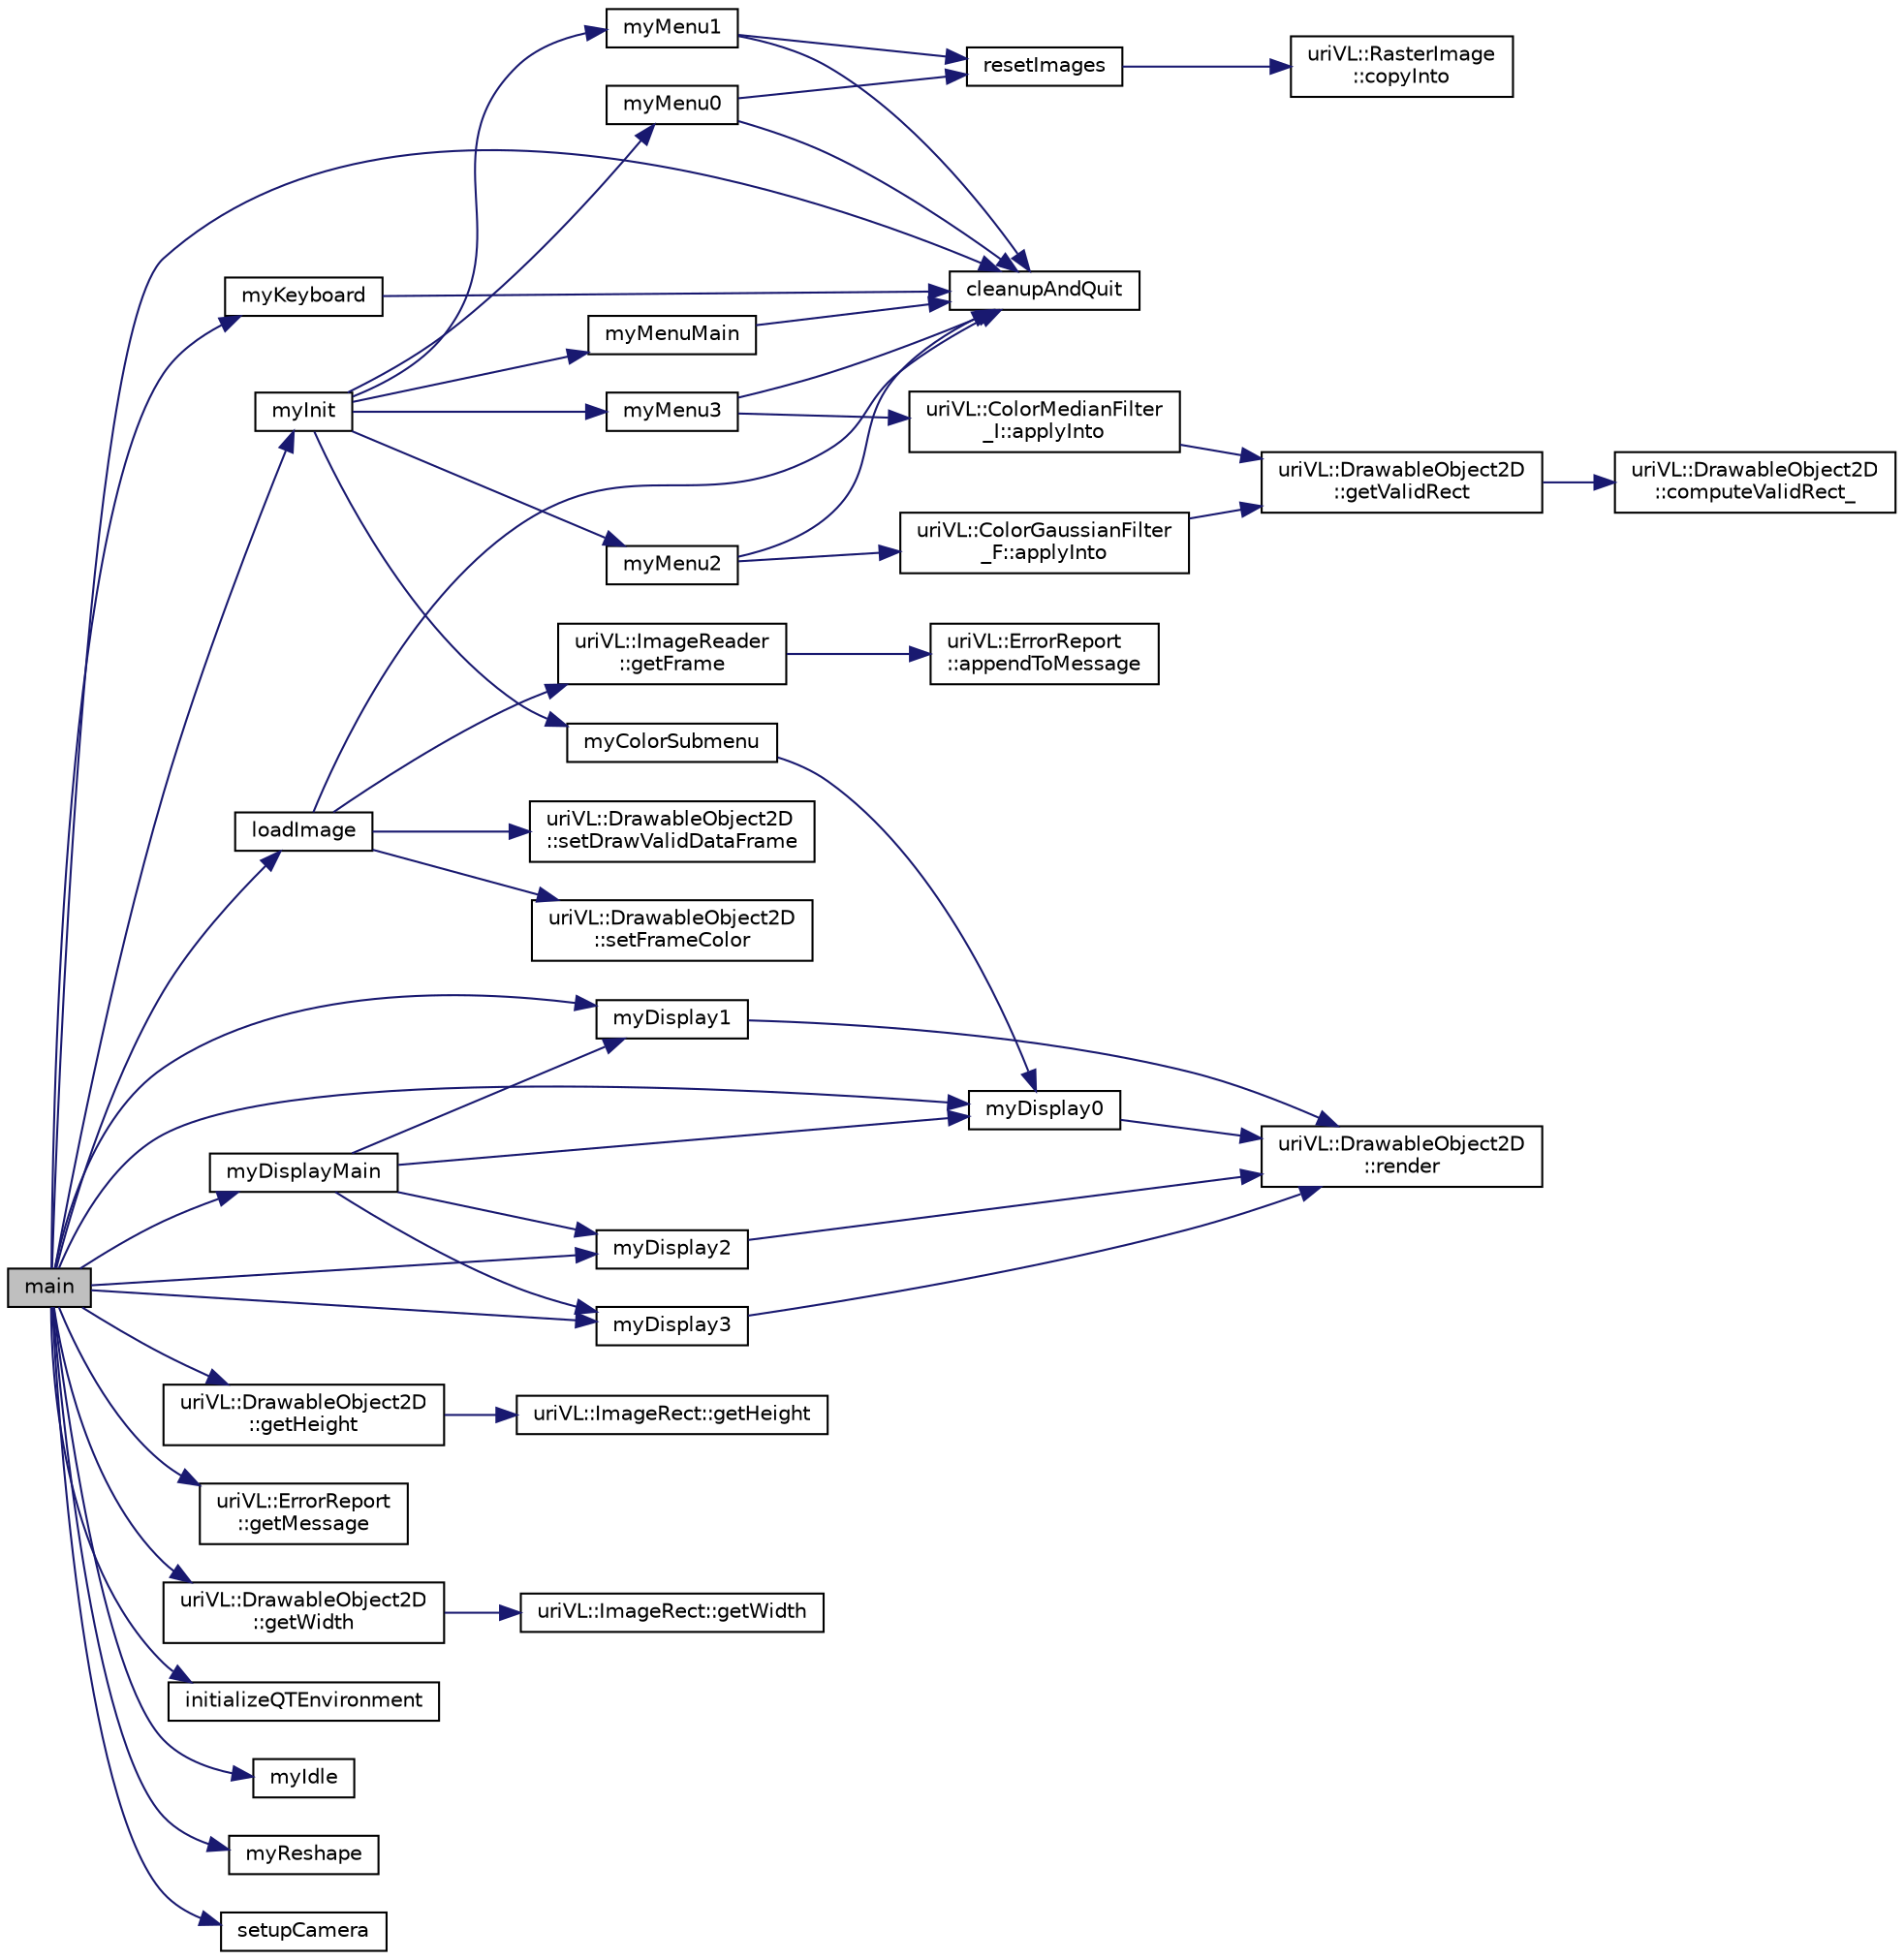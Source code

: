 digraph "main"
{
  edge [fontname="Helvetica",fontsize="10",labelfontname="Helvetica",labelfontsize="10"];
  node [fontname="Helvetica",fontsize="10",shape=record];
  rankdir="LR";
  Node1 [label="main",height=0.2,width=0.4,color="black", fillcolor="grey75", style="filled", fontcolor="black"];
  Node1 -> Node2 [color="midnightblue",fontsize="10",style="solid",fontname="Helvetica"];
  Node2 [label="cleanupAndQuit",height=0.2,width=0.4,color="black", fillcolor="white", style="filled",URL="$ColorGaussianAndMedian_8cpp.html#ab5774c0c168c63ad4c75e9bf6f09e72b"];
  Node1 -> Node3 [color="midnightblue",fontsize="10",style="solid",fontname="Helvetica"];
  Node3 [label="uriVL::DrawableObject2D\l::getHeight",height=0.2,width=0.4,color="black", fillcolor="white", style="filled",URL="$classuriVL_1_1DrawableObject2D.html#a0fa48af9667c5a4b53bd2a9bf0eea240",tooltip="Returns the number of rows for the image. "];
  Node3 -> Node4 [color="midnightblue",fontsize="10",style="solid",fontname="Helvetica"];
  Node4 [label="uriVL::ImageRect::getHeight",height=0.2,width=0.4,color="black", fillcolor="white", style="filled",URL="$classuriVL_1_1ImageRect.html#aa757d85ab5d5230bc0ca53f5960e14f3",tooltip="Returns the height of the rectangle. "];
  Node1 -> Node5 [color="midnightblue",fontsize="10",style="solid",fontname="Helvetica"];
  Node5 [label="uriVL::ErrorReport\l::getMessage",height=0.2,width=0.4,color="black", fillcolor="white", style="filled",URL="$classuriVL_1_1ErrorReport.html#ab0e9a629dc8d1342f8c6078e5d5b2a1d",tooltip="When you call this, you&#39;re responsible for delete[]&#39;ing the returned pointer. "];
  Node1 -> Node6 [color="midnightblue",fontsize="10",style="solid",fontname="Helvetica"];
  Node6 [label="uriVL::DrawableObject2D\l::getWidth",height=0.2,width=0.4,color="black", fillcolor="white", style="filled",URL="$classuriVL_1_1DrawableObject2D.html#a01127dbd10a99cdbb7596e48539068c9",tooltip="Returns the number of columns for the image. "];
  Node6 -> Node7 [color="midnightblue",fontsize="10",style="solid",fontname="Helvetica"];
  Node7 [label="uriVL::ImageRect::getWidth",height=0.2,width=0.4,color="black", fillcolor="white", style="filled",URL="$classuriVL_1_1ImageRect.html#a1081dc6f638b33ebf30d0a43d51289ef",tooltip="Returns the width of the rectangle. "];
  Node1 -> Node8 [color="midnightblue",fontsize="10",style="solid",fontname="Helvetica"];
  Node8 [label="initializeQTEnvironment",height=0.2,width=0.4,color="black", fillcolor="white", style="filled",URL="$ColorGaussianAndMedian_8cpp.html#a0672b041b5eec1b80073dbb043e6b625"];
  Node1 -> Node9 [color="midnightblue",fontsize="10",style="solid",fontname="Helvetica"];
  Node9 [label="loadImage",height=0.2,width=0.4,color="black", fillcolor="white", style="filled",URL="$ColorGaussianAndMedian_8cpp.html#a47ccdad35ebd7a712af8ea20222e7a01"];
  Node9 -> Node2 [color="midnightblue",fontsize="10",style="solid",fontname="Helvetica"];
  Node9 -> Node10 [color="midnightblue",fontsize="10",style="solid",fontname="Helvetica"];
  Node10 [label="uriVL::ImageReader\l::getFrame",height=0.2,width=0.4,color="black", fillcolor="white", style="filled",URL="$classuriVL_1_1ImageReader.html#a1b063b6fc4451a0c59547f387085c0e1",tooltip="Get an image frame from the preselected source. "];
  Node10 -> Node11 [color="midnightblue",fontsize="10",style="solid",fontname="Helvetica"];
  Node11 [label="uriVL::ErrorReport\l::appendToMessage",height=0.2,width=0.4,color="black", fillcolor="white", style="filled",URL="$classuriVL_1_1ErrorReport.html#a65100d12091947d1df26c38f48058569",tooltip="Appends a string to the error message. "];
  Node9 -> Node12 [color="midnightblue",fontsize="10",style="solid",fontname="Helvetica"];
  Node12 [label="uriVL::DrawableObject2D\l::setDrawValidDataFrame",height=0.2,width=0.4,color="black", fillcolor="white", style="filled",URL="$classuriVL_1_1DrawableObject2D.html#a564ef9a17772a6858628b26af0accf6d",tooltip="Indicates whether this image&#39;s valid data rectangle should be indicated by a color frame..."];
  Node9 -> Node13 [color="midnightblue",fontsize="10",style="solid",fontname="Helvetica"];
  Node13 [label="uriVL::DrawableObject2D\l::setFrameColor",height=0.2,width=0.4,color="black", fillcolor="white", style="filled",URL="$classuriVL_1_1DrawableObject2D.html#abb392c87ddbf456aa7302593d1b6c71b",tooltip="Specifies the a color for the frame of this object. "];
  Node1 -> Node14 [color="midnightblue",fontsize="10",style="solid",fontname="Helvetica"];
  Node14 [label="myDisplay0",height=0.2,width=0.4,color="black", fillcolor="white", style="filled",URL="$ColorGaussianAndMedian_8cpp.html#a203e370232115e0fd93fae4a255d9d7d"];
  Node14 -> Node15 [color="midnightblue",fontsize="10",style="solid",fontname="Helvetica"];
  Node15 [label="uriVL::DrawableObject2D\l::render",height=0.2,width=0.4,color="black", fillcolor="white", style="filled",URL="$classuriVL_1_1DrawableObject2D.html#ac8e503cfade891e7ac2a25467cb7d24a",tooltip="Renders the object at the default depth and (0, 0) location. "];
  Node1 -> Node16 [color="midnightblue",fontsize="10",style="solid",fontname="Helvetica"];
  Node16 [label="myDisplay1",height=0.2,width=0.4,color="black", fillcolor="white", style="filled",URL="$ColorGaussianAndMedian_8cpp.html#a7af0867a250b60f1375c843341bc40b6"];
  Node16 -> Node15 [color="midnightblue",fontsize="10",style="solid",fontname="Helvetica"];
  Node1 -> Node17 [color="midnightblue",fontsize="10",style="solid",fontname="Helvetica"];
  Node17 [label="myDisplay2",height=0.2,width=0.4,color="black", fillcolor="white", style="filled",URL="$ColorGaussianAndMedian_8cpp.html#a77634c375a18c94063bc5f225fdd2c6b"];
  Node17 -> Node15 [color="midnightblue",fontsize="10",style="solid",fontname="Helvetica"];
  Node1 -> Node18 [color="midnightblue",fontsize="10",style="solid",fontname="Helvetica"];
  Node18 [label="myDisplay3",height=0.2,width=0.4,color="black", fillcolor="white", style="filled",URL="$ColorGaussianAndMedian_8cpp.html#aefcbd7b72ee22e422927277f895f0d06"];
  Node18 -> Node15 [color="midnightblue",fontsize="10",style="solid",fontname="Helvetica"];
  Node1 -> Node19 [color="midnightblue",fontsize="10",style="solid",fontname="Helvetica"];
  Node19 [label="myDisplayMain",height=0.2,width=0.4,color="black", fillcolor="white", style="filled",URL="$ColorGaussianAndMedian_8cpp.html#af86ee6d7809b6842c4e285d141d718a7"];
  Node19 -> Node14 [color="midnightblue",fontsize="10",style="solid",fontname="Helvetica"];
  Node19 -> Node16 [color="midnightblue",fontsize="10",style="solid",fontname="Helvetica"];
  Node19 -> Node17 [color="midnightblue",fontsize="10",style="solid",fontname="Helvetica"];
  Node19 -> Node18 [color="midnightblue",fontsize="10",style="solid",fontname="Helvetica"];
  Node1 -> Node20 [color="midnightblue",fontsize="10",style="solid",fontname="Helvetica"];
  Node20 [label="myIdle",height=0.2,width=0.4,color="black", fillcolor="white", style="filled",URL="$ColorGaussianAndMedian_8cpp.html#a8b6b5874f18eb288af28f2ea8dc37afd"];
  Node1 -> Node21 [color="midnightblue",fontsize="10",style="solid",fontname="Helvetica"];
  Node21 [label="myInit",height=0.2,width=0.4,color="black", fillcolor="white", style="filled",URL="$ColorGaussianAndMedian_8cpp.html#a631696ca6a7d57f00a5331b0aeafcee2"];
  Node21 -> Node22 [color="midnightblue",fontsize="10",style="solid",fontname="Helvetica"];
  Node22 [label="myColorSubmenu",height=0.2,width=0.4,color="black", fillcolor="white", style="filled",URL="$ColorGaussianAndMedian_8cpp.html#a33f0722893747f30dfcdb48716af6b62"];
  Node22 -> Node14 [color="midnightblue",fontsize="10",style="solid",fontname="Helvetica"];
  Node21 -> Node23 [color="midnightblue",fontsize="10",style="solid",fontname="Helvetica"];
  Node23 [label="myMenuMain",height=0.2,width=0.4,color="black", fillcolor="white", style="filled",URL="$ColorGaussianAndMedian_8cpp.html#ad44c5d08dc2726f625bb6346f05c118d"];
  Node23 -> Node2 [color="midnightblue",fontsize="10",style="solid",fontname="Helvetica"];
  Node21 -> Node24 [color="midnightblue",fontsize="10",style="solid",fontname="Helvetica"];
  Node24 [label="myMenu0",height=0.2,width=0.4,color="black", fillcolor="white", style="filled",URL="$ColorGaussianAndMedian_8cpp.html#aa3bd712996df6a5272a6392b8d54d6b2"];
  Node24 -> Node2 [color="midnightblue",fontsize="10",style="solid",fontname="Helvetica"];
  Node24 -> Node25 [color="midnightblue",fontsize="10",style="solid",fontname="Helvetica"];
  Node25 [label="resetImages",height=0.2,width=0.4,color="black", fillcolor="white", style="filled",URL="$ColorGaussianAndMedian_8cpp.html#a8be67ad7f088e177f4c0c80aa3bc0558"];
  Node25 -> Node26 [color="midnightblue",fontsize="10",style="solid",fontname="Helvetica"];
  Node26 [label="uriVL::RasterImage\l::copyInto",height=0.2,width=0.4,color="black", fillcolor="white", style="filled",URL="$classuriVL_1_1RasterImage.html#a945167dba31cc4a0ae359ab273dcdfea",tooltip="Copies this image into the one received as parameter. "];
  Node21 -> Node27 [color="midnightblue",fontsize="10",style="solid",fontname="Helvetica"];
  Node27 [label="myMenu1",height=0.2,width=0.4,color="black", fillcolor="white", style="filled",URL="$ColorGaussianAndMedian_8cpp.html#ac20ee506cb0074ea48fdb732bdfdc012"];
  Node27 -> Node2 [color="midnightblue",fontsize="10",style="solid",fontname="Helvetica"];
  Node27 -> Node25 [color="midnightblue",fontsize="10",style="solid",fontname="Helvetica"];
  Node21 -> Node28 [color="midnightblue",fontsize="10",style="solid",fontname="Helvetica"];
  Node28 [label="myMenu2",height=0.2,width=0.4,color="black", fillcolor="white", style="filled",URL="$ColorGaussianAndMedian_8cpp.html#aeeeb6984a32bf35a3f4c8c66dbd53572"];
  Node28 -> Node2 [color="midnightblue",fontsize="10",style="solid",fontname="Helvetica"];
  Node28 -> Node29 [color="midnightblue",fontsize="10",style="solid",fontname="Helvetica"];
  Node29 [label="uriVL::ColorGaussianFilter\l_F::applyInto",height=0.2,width=0.4,color="black", fillcolor="white", style="filled",URL="$classuriVL_1_1ColorGaussianFilter__F.html#ac90ccf3d0afd0b9d0d7b6134b6c59a36",tooltip="Applies this operator to a RasterImage and writes the result into a second RasterImage received as pa..."];
  Node29 -> Node30 [color="midnightblue",fontsize="10",style="solid",fontname="Helvetica"];
  Node30 [label="uriVL::DrawableObject2D\l::getValidRect",height=0.2,width=0.4,color="black", fillcolor="white", style="filled",URL="$classuriVL_1_1DrawableObject2D.html#ad654c2c5da02b3b20298c3eef4153874",tooltip="Returns the object&#39;s valid data rectangle. "];
  Node30 -> Node31 [color="midnightblue",fontsize="10",style="solid",fontname="Helvetica"];
  Node31 [label="uriVL::DrawableObject2D\l::computeValidRect_",height=0.2,width=0.4,color="black", fillcolor="white", style="filled",URL="$classuriVL_1_1DrawableObject2D.html#a9eb135fd212d80a8fbc3caa7e242d9dd",tooltip="Calculates the object&#39;s valid box. "];
  Node21 -> Node32 [color="midnightblue",fontsize="10",style="solid",fontname="Helvetica"];
  Node32 [label="myMenu3",height=0.2,width=0.4,color="black", fillcolor="white", style="filled",URL="$ColorGaussianAndMedian_8cpp.html#a24ca97927325e08b8def2e0f672c6cb8"];
  Node32 -> Node2 [color="midnightblue",fontsize="10",style="solid",fontname="Helvetica"];
  Node32 -> Node33 [color="midnightblue",fontsize="10",style="solid",fontname="Helvetica"];
  Node33 [label="uriVL::ColorMedianFilter\l_I::applyInto",height=0.2,width=0.4,color="black", fillcolor="white", style="filled",URL="$classuriVL_1_1ColorMedianFilter__I.html#a1c84cfbe72a6b7c965c1d4ef560d41bb",tooltip="Applies this operator to a RasterImage and writes the result into a second RasterImage received as pa..."];
  Node33 -> Node30 [color="midnightblue",fontsize="10",style="solid",fontname="Helvetica"];
  Node1 -> Node34 [color="midnightblue",fontsize="10",style="solid",fontname="Helvetica"];
  Node34 [label="myKeyboard",height=0.2,width=0.4,color="black", fillcolor="white", style="filled",URL="$ColorGaussianAndMedian_8cpp.html#a2380242ef771b5a0d59cce4a680dc9df"];
  Node34 -> Node2 [color="midnightblue",fontsize="10",style="solid",fontname="Helvetica"];
  Node1 -> Node35 [color="midnightblue",fontsize="10",style="solid",fontname="Helvetica"];
  Node35 [label="myReshape",height=0.2,width=0.4,color="black", fillcolor="white", style="filled",URL="$ColorGaussianAndMedian_8cpp.html#ae659bda7aa3ae9f52f7fed05f3c900fb"];
  Node1 -> Node36 [color="midnightblue",fontsize="10",style="solid",fontname="Helvetica"];
  Node36 [label="setupCamera",height=0.2,width=0.4,color="black", fillcolor="white", style="filled",URL="$ColorGaussianAndMedian_8cpp.html#a7e2fded224cb360a372043955fe84a59"];
}
